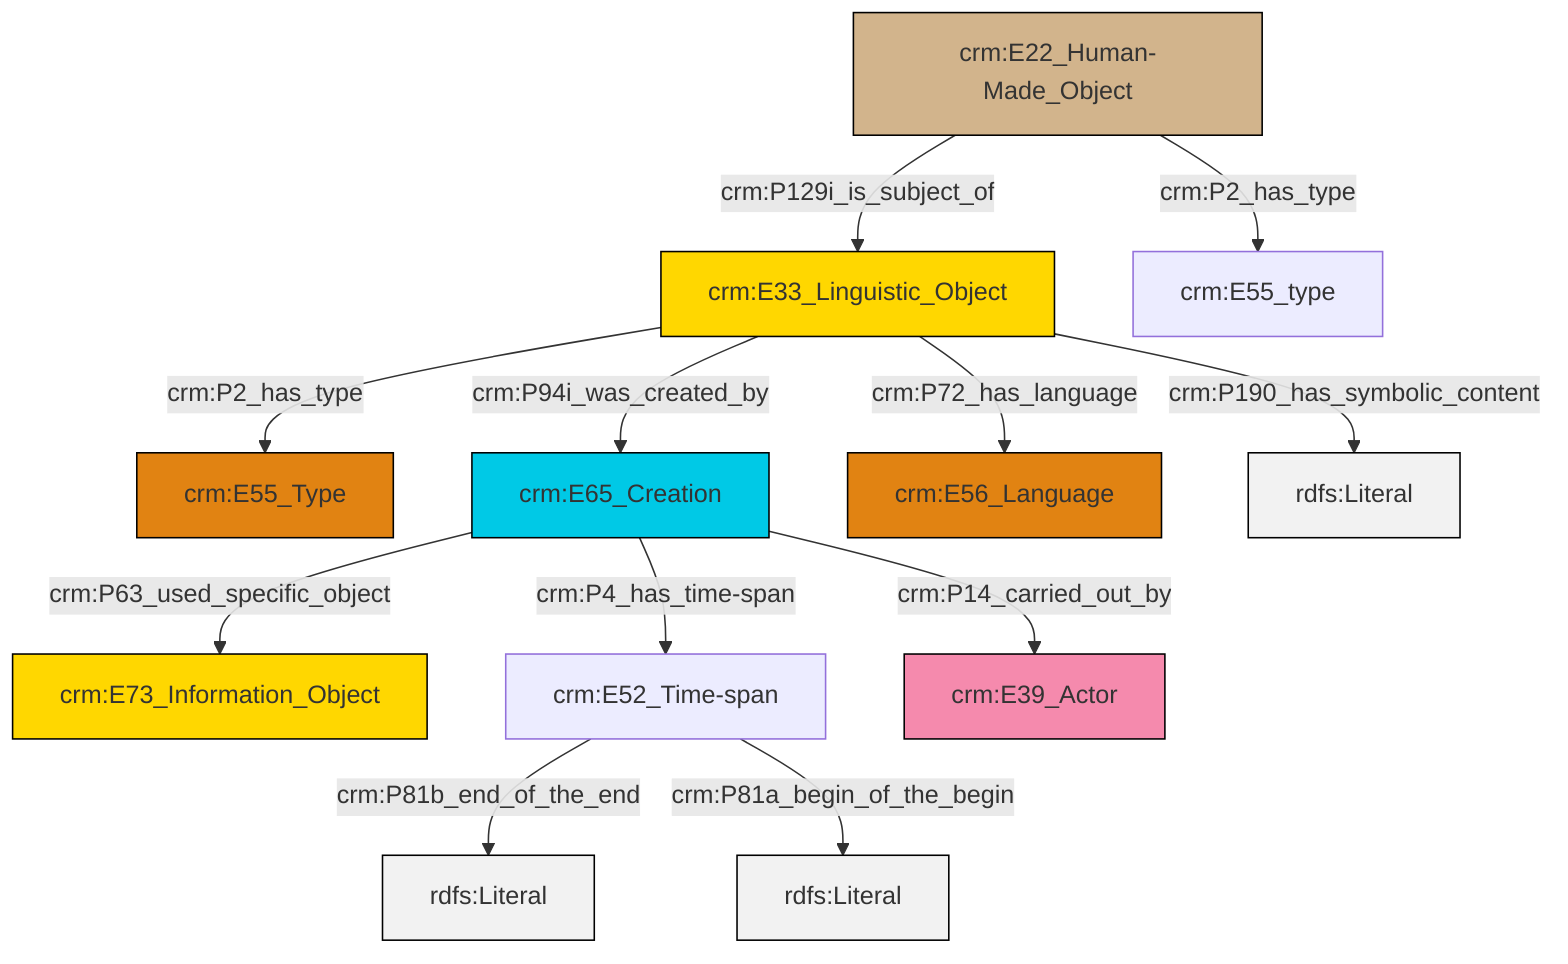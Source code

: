 graph TD
classDef Literal fill:#f2f2f2,stroke:#000000;
classDef CRM_Entity fill:#FFFFFF,stroke:#000000;
classDef Temporal_Entity fill:#00C9E6, stroke:#000000;
classDef Type fill:#E18312, stroke:#000000;
classDef Time-Span fill:#2C9C91, stroke:#000000;
classDef Appellation fill:#FFEB7F, stroke:#000000;
classDef Place fill:#008836, stroke:#000000;
classDef Persistent_Item fill:#B266B2, stroke:#000000;
classDef Conceptual_Object fill:#FFD700, stroke:#000000;
classDef Physical_Thing fill:#D2B48C, stroke:#000000;
classDef Actor fill:#f58aad, stroke:#000000;
classDef PC_Classes fill:#4ce600, stroke:#000000;
classDef Multi fill:#cccccc,stroke:#000000;

2["crm:E33_Linguistic_Object"]:::Conceptual_Object -->|crm:P2_has_type| 3["crm:E55_Type"]:::Type
4["crm:E65_Creation"]:::Temporal_Entity -->|crm:P4_has_time-span| 5["crm:E52_Time-span"]:::Default
2["crm:E33_Linguistic_Object"]:::Conceptual_Object -->|crm:P72_has_language| 7["crm:E56_Language"]:::Type
5["crm:E52_Time-span"]:::Default -->|crm:P81b_end_of_the_end| 9[rdfs:Literal]:::Literal
2["crm:E33_Linguistic_Object"]:::Conceptual_Object -->|crm:P190_has_symbolic_content| 10[rdfs:Literal]:::Literal
5["crm:E52_Time-span"]:::Default -->|crm:P81a_begin_of_the_begin| 11[rdfs:Literal]:::Literal
15["crm:E22_Human-Made_Object"]:::Physical_Thing -->|crm:P2_has_type| 16["crm:E55_type"]:::Default
2["crm:E33_Linguistic_Object"]:::Conceptual_Object -->|crm:P94i_was_created_by| 4["crm:E65_Creation"]:::Temporal_Entity
4["crm:E65_Creation"]:::Temporal_Entity -->|crm:P63_used_specific_object| 0["crm:E73_Information_Object"]:::Conceptual_Object
15["crm:E22_Human-Made_Object"]:::Physical_Thing -->|crm:P129i_is_subject_of| 2["crm:E33_Linguistic_Object"]:::Conceptual_Object
4["crm:E65_Creation"]:::Temporal_Entity -->|crm:P14_carried_out_by| 12["crm:E39_Actor"]:::Actor